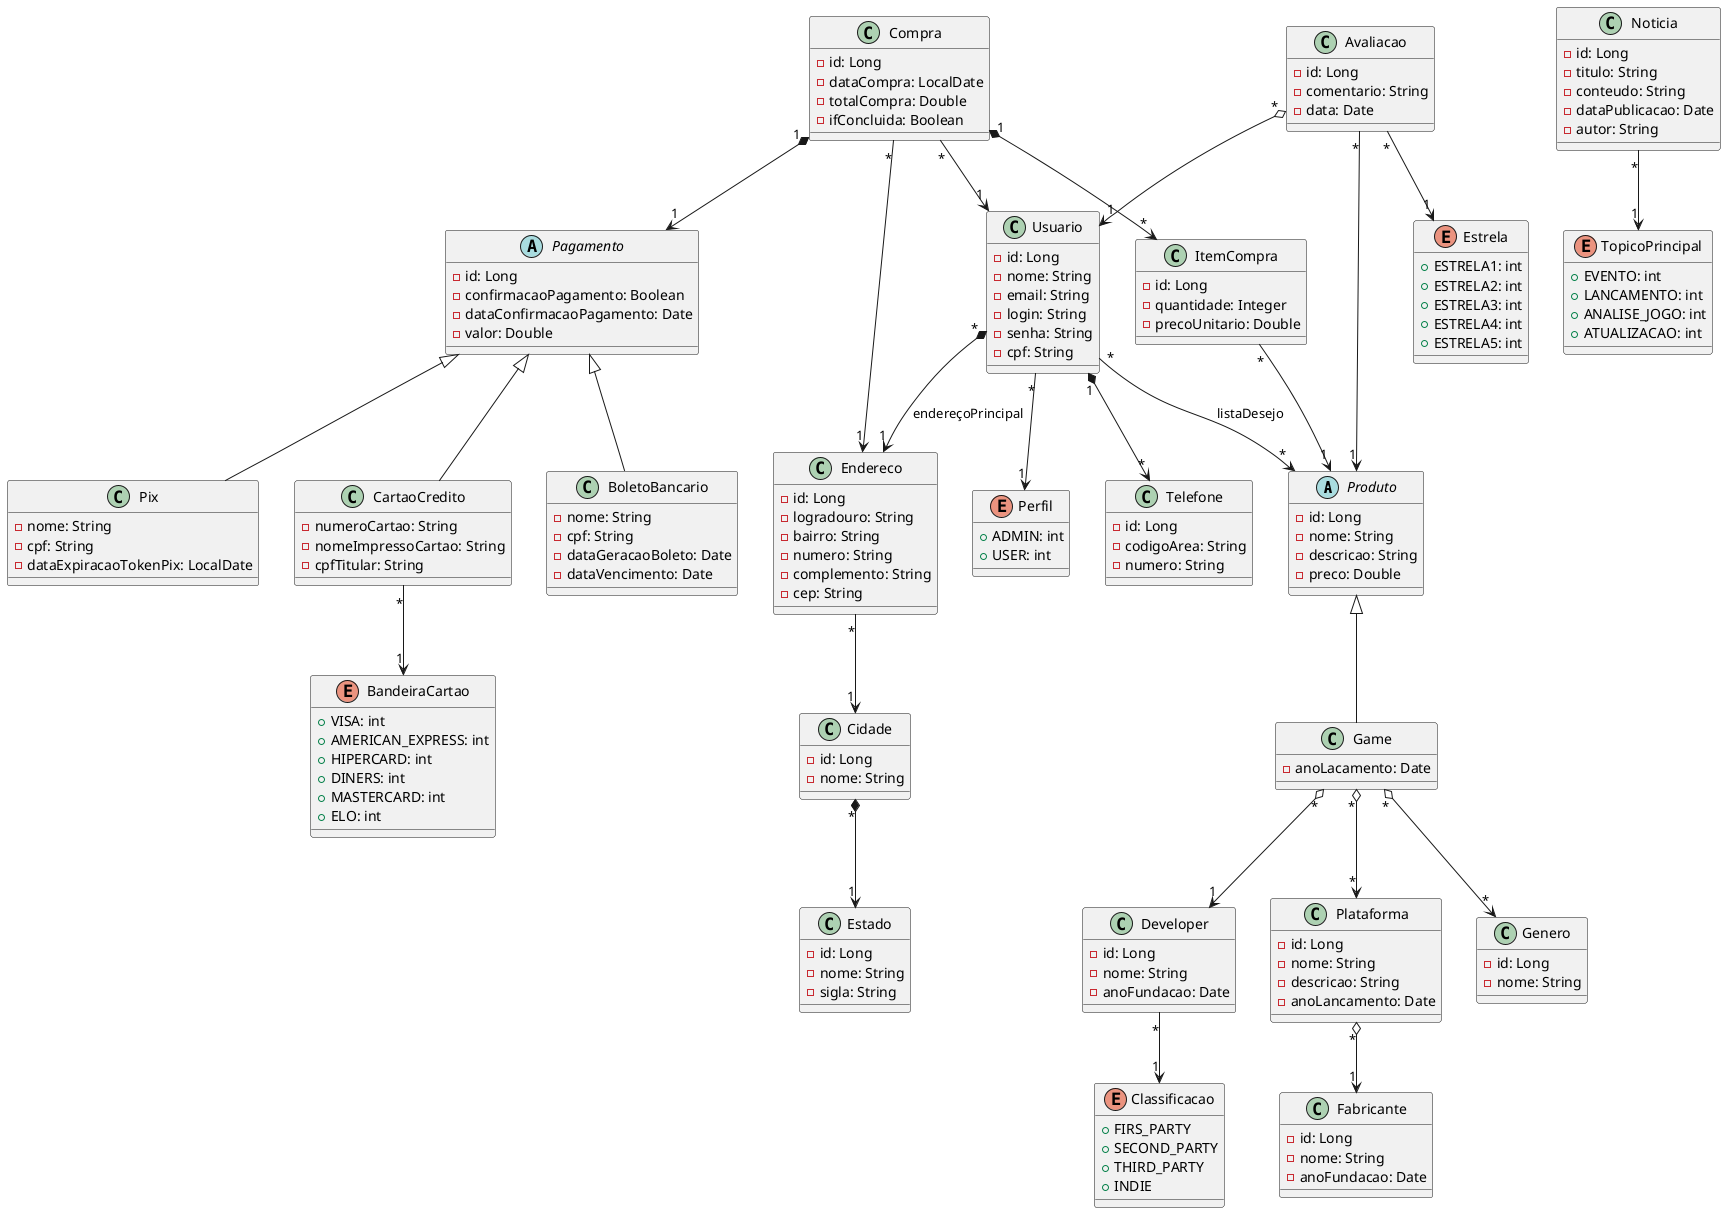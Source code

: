 @startuml Games-eCommerce

    abstract class Produto {

        - id: Long
        - nome: String
        - descricao: String
        - preco: Double
    }

    class Game {

        - anoLacamento: Date
    }

    class Genero {

        - id: Long
        - nome: String
    }

    enum Classificacao {

        + FIRS_PARTY
        + SECOND_PARTY
        + THIRD_PARTY
        + INDIE
    }

    class Developer {

        - id: Long
        - nome: String
        - anoFundacao: Date
    }

    class Plataforma {

        - id: Long
        - nome: String
        - descricao: String
        - anoLancamento: Date
    }

    class Fabricante {

        - id: Long
        - nome: String
        - anoFundacao: Date
    }

    enum Perfil {

        + ADMIN: int
        + USER: int
    }

    class Usuario {

        - id: Long
        - nome: String
        - email: String
        - login: String
        - senha: String
        - cpf: String
    }

    class Telefone {

        - id: Long
        - codigoArea: String
        - numero: String
    }

    class Compra {

        - id: Long
        - dataCompra: LocalDate
        - totalCompra: Double
        - ifConcluida: Boolean
    }

    class ItemCompra {

        - id: Long
        - quantidade: Integer
        - precoUnitario: Double
    }

    class Endereco {

        - id: Long
        - logradouro: String
        - bairro: String
        - numero: String
        - complemento: String
        - cep: String
    }

    class Avaliacao {

        - id: Long
        - comentario: String
        - data: Date
    }

    enum Estrela {

        + ESTRELA1: int
        + ESTRELA2: int
        + ESTRELA3: int
        + ESTRELA4: int
        + ESTRELA5: int
    }

    abstract class Pagamento {

        - id: Long
        - confirmacaoPagamento: Boolean
        - dataConfirmacaoPagamento: Date
        - valor: Double
    }

    class BoletoBancario {

        - nome: String
        - cpf: String
        - dataGeracaoBoleto: Date
        - dataVencimento: Date
    }

    class Pix {

        - nome: String
        - cpf: String
        - dataExpiracaoTokenPix: LocalDate
    }

    class CartaoCredito {

        - numeroCartao: String
        - nomeImpressoCartao: String
        - cpfTitular: String
    }

    enum BandeiraCartao {

        + VISA: int
        + AMERICAN_EXPRESS: int
        + HIPERCARD: int
        + DINERS: int
        + MASTERCARD: int
        + ELO: int
    }

    class Estado {

        - id: Long
        - nome: String
        - sigla: String
    }

    class Cidade {

        - id: Long
        - nome: String
    }

    class Noticia {

        - id: Long
        - titulo: String
        - conteudo: String
        - dataPublicacao: Date
        - autor: String
    }

    enum TopicoPrincipal {

        + EVENTO: int
        + LANCAMENTO: int
        + ANALISE_JOGO: int
        + ATUALIZACAO: int
    }

    Developer "*" --> "1" Classificacao

    Game -up-|> Produto
    Game "*" o--> "1" Developer
    Game "*" o--> "*" Plataforma
    Game "*" o--> "*" Genero

    Noticia "*" --> "1" TopicoPrincipal

    Plataforma "*" o--> "1" Fabricante

    Cidade "*" *--> "1" Estado

    Endereco "*" --> "1" Cidade

    Usuario "*" --> "1" Perfil
    Usuario "*" --> "*" Produto: listaDesejo
    Usuario "1" *--> "*" Telefone
    Usuario "*" *--> "1" Endereco: endereçoPrincipal

    ItemCompra "*" --> "1" Produto

    BoletoBancario -up-|> Pagamento

    Pix -up-|> Pagamento

    CartaoCredito -up-|> Pagamento
    CartaoCredito "*" --> "1" BandeiraCartao

    Compra "*" --> "1" Usuario
    Compra "1" *--> "*" ItemCompra
    Compra "*" --> "1" Endereco
    Compra "1" *--> "1" Pagamento

    Avaliacao "*" --> "1" Estrela
    Avaliacao "*" o--> "1" Usuario
    Avaliacao "*" --> "1" Produto
@enduml